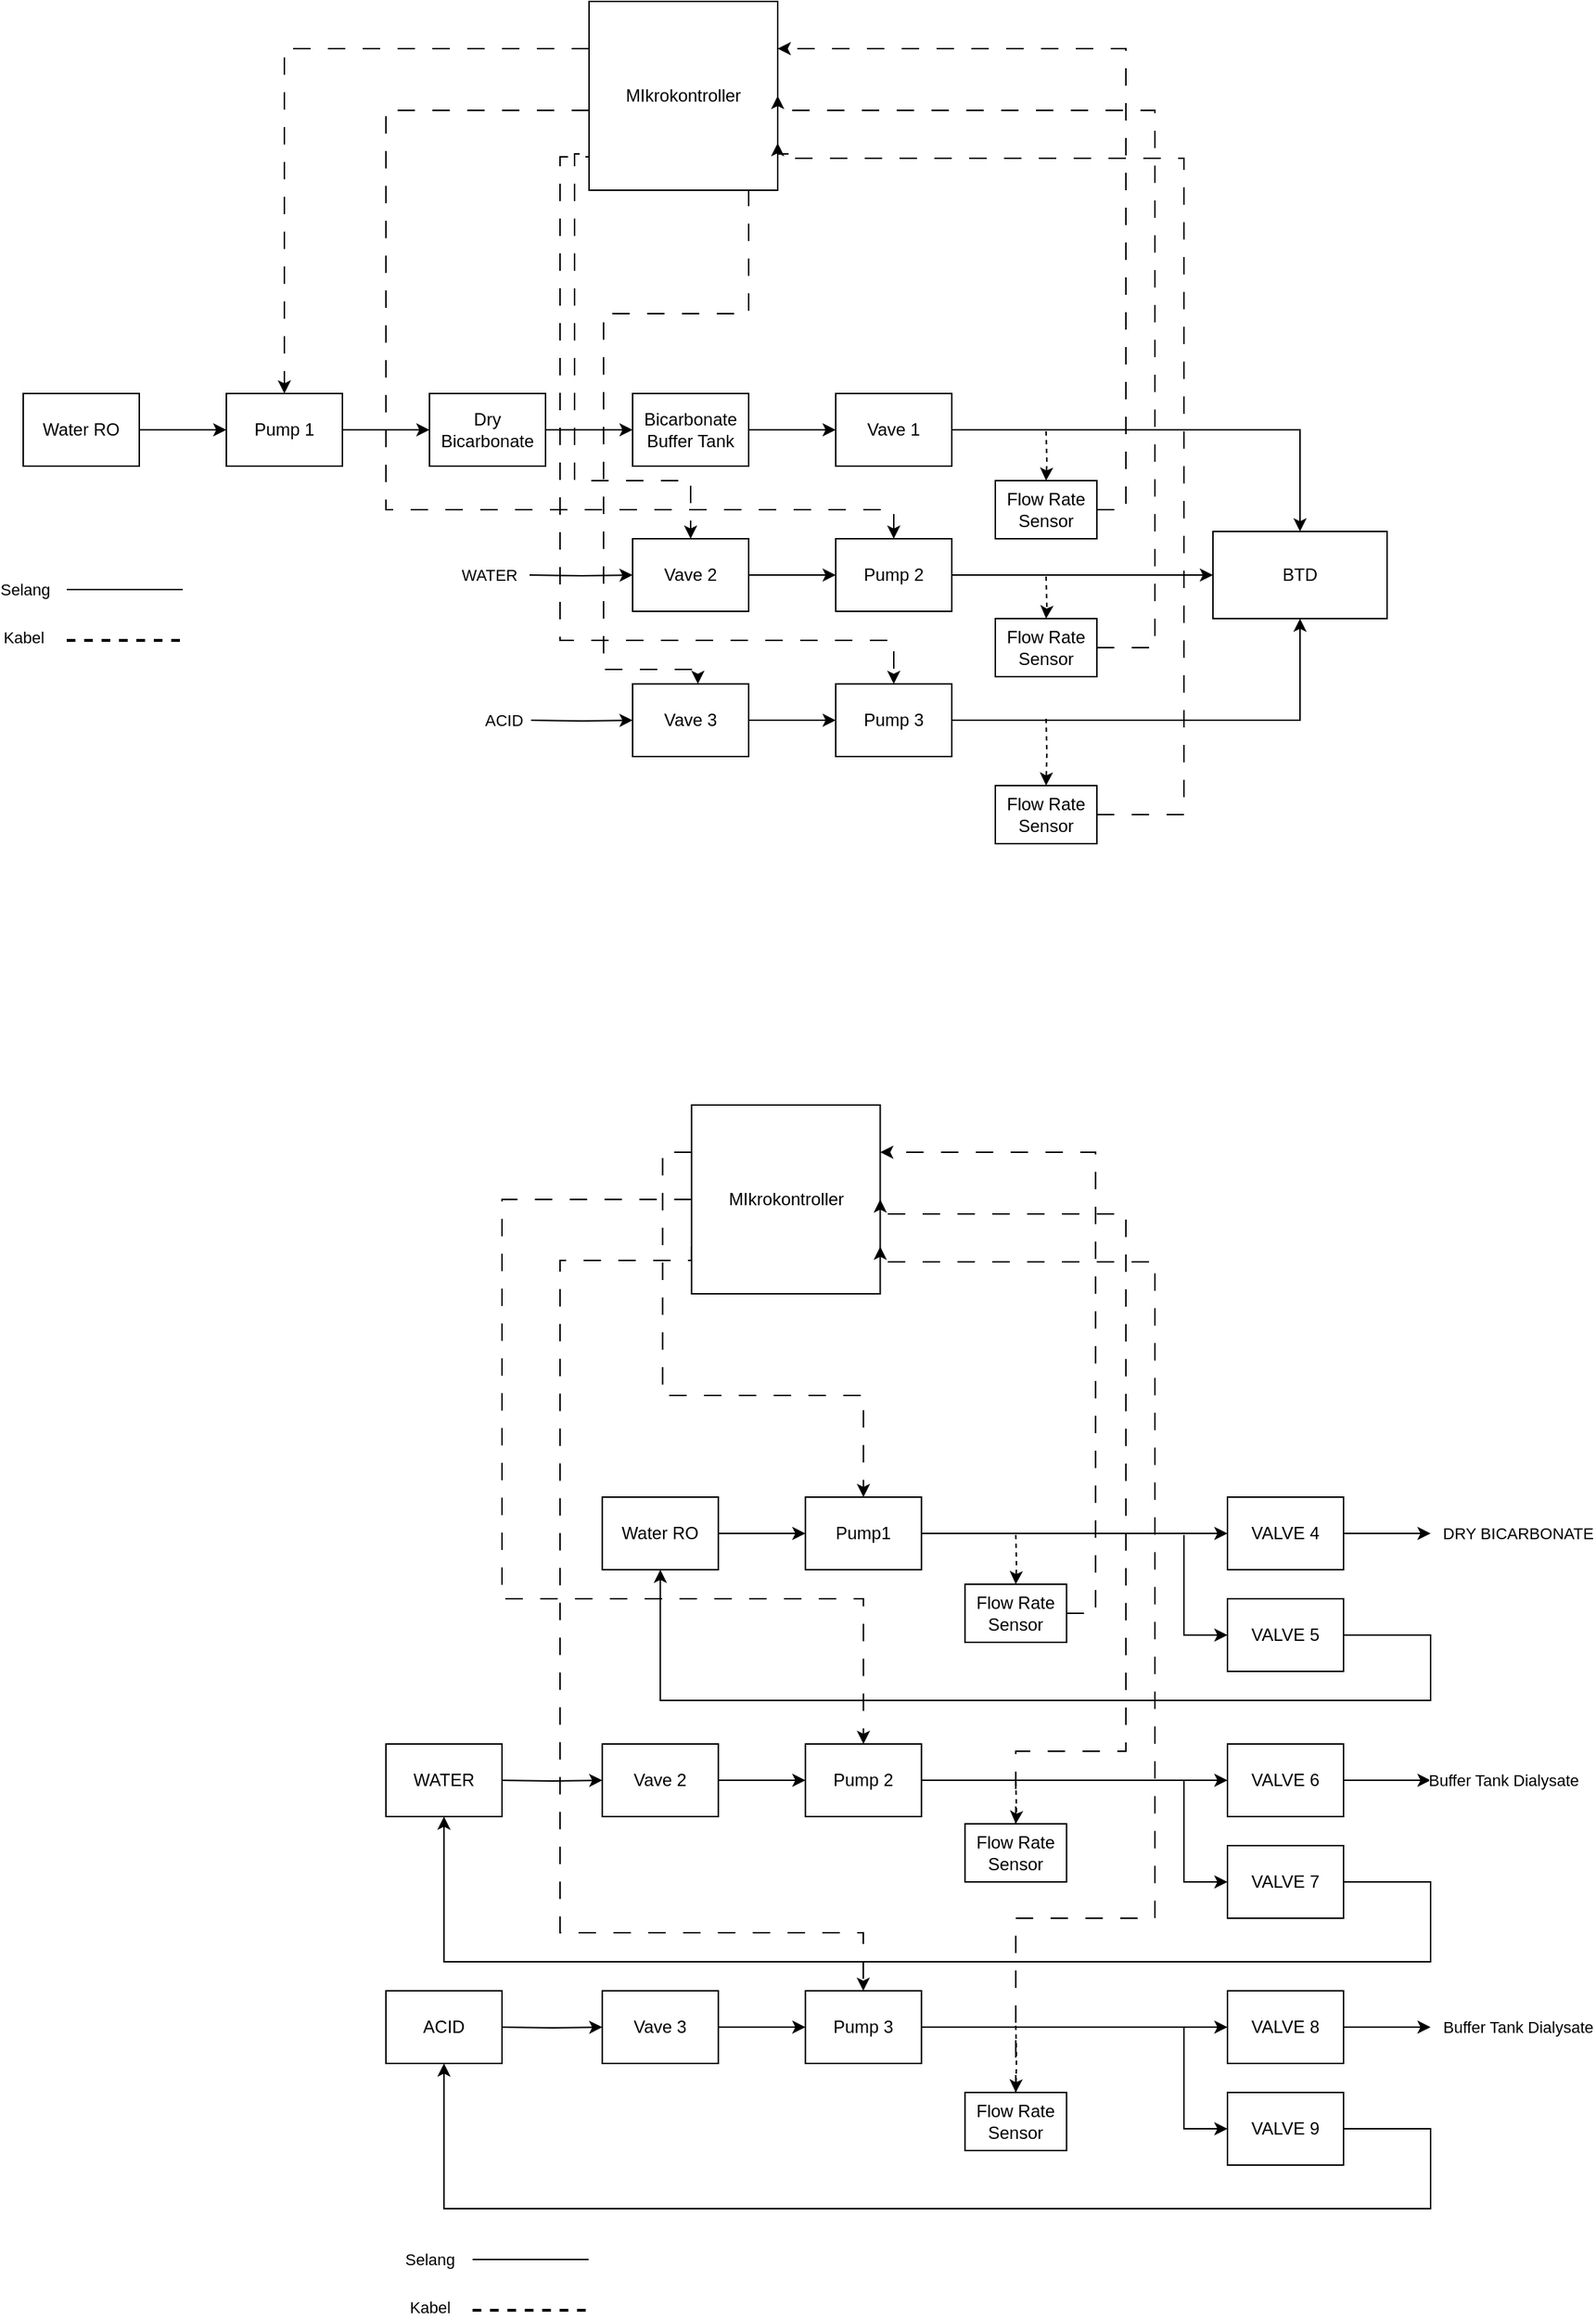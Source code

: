 <mxfile version="21.6.5" type="github">
  <diagram id="C5RBs43oDa-KdzZeNtuy" name="Page-1">
    <mxGraphModel dx="629" dy="374" grid="1" gridSize="10" guides="1" tooltips="1" connect="1" arrows="1" fold="1" page="1" pageScale="1" pageWidth="827" pageHeight="1169" math="0" shadow="0">
      <root>
        <mxCell id="WIyWlLk6GJQsqaUBKTNV-0" />
        <mxCell id="WIyWlLk6GJQsqaUBKTNV-1" parent="WIyWlLk6GJQsqaUBKTNV-0" />
        <mxCell id="-rV18isY-9AnJnj3Vz96-16" value="" style="edgeStyle=orthogonalEdgeStyle;rounded=0;orthogonalLoop=1;jettySize=auto;html=1;" edge="1" parent="WIyWlLk6GJQsqaUBKTNV-1" source="-rV18isY-9AnJnj3Vz96-0" target="-rV18isY-9AnJnj3Vz96-7">
          <mxGeometry relative="1" as="geometry" />
        </mxCell>
        <mxCell id="-rV18isY-9AnJnj3Vz96-0" value="Water RO" style="rounded=0;whiteSpace=wrap;html=1;" vertex="1" parent="WIyWlLk6GJQsqaUBKTNV-1">
          <mxGeometry x="40" y="450" width="80" height="50" as="geometry" />
        </mxCell>
        <mxCell id="-rV18isY-9AnJnj3Vz96-19" value="" style="edgeStyle=orthogonalEdgeStyle;rounded=0;orthogonalLoop=1;jettySize=auto;html=1;" edge="1" parent="WIyWlLk6GJQsqaUBKTNV-1" source="-rV18isY-9AnJnj3Vz96-5" target="-rV18isY-9AnJnj3Vz96-9">
          <mxGeometry relative="1" as="geometry" />
        </mxCell>
        <mxCell id="-rV18isY-9AnJnj3Vz96-5" value="Bicarbonate Buffer Tank" style="rounded=0;whiteSpace=wrap;html=1;" vertex="1" parent="WIyWlLk6GJQsqaUBKTNV-1">
          <mxGeometry x="460" y="450" width="80" height="50" as="geometry" />
        </mxCell>
        <mxCell id="-rV18isY-9AnJnj3Vz96-17" value="" style="edgeStyle=orthogonalEdgeStyle;rounded=0;orthogonalLoop=1;jettySize=auto;html=1;" edge="1" parent="WIyWlLk6GJQsqaUBKTNV-1" source="-rV18isY-9AnJnj3Vz96-7" target="-rV18isY-9AnJnj3Vz96-8">
          <mxGeometry relative="1" as="geometry" />
        </mxCell>
        <mxCell id="-rV18isY-9AnJnj3Vz96-7" value="Pump 1" style="rounded=0;whiteSpace=wrap;html=1;" vertex="1" parent="WIyWlLk6GJQsqaUBKTNV-1">
          <mxGeometry x="180" y="450" width="80" height="50" as="geometry" />
        </mxCell>
        <mxCell id="-rV18isY-9AnJnj3Vz96-18" value="" style="edgeStyle=orthogonalEdgeStyle;rounded=0;orthogonalLoop=1;jettySize=auto;html=1;" edge="1" parent="WIyWlLk6GJQsqaUBKTNV-1" source="-rV18isY-9AnJnj3Vz96-8" target="-rV18isY-9AnJnj3Vz96-5">
          <mxGeometry relative="1" as="geometry" />
        </mxCell>
        <mxCell id="-rV18isY-9AnJnj3Vz96-8" value="Dry Bicarbonate" style="rounded=0;whiteSpace=wrap;html=1;" vertex="1" parent="WIyWlLk6GJQsqaUBKTNV-1">
          <mxGeometry x="320" y="450" width="80" height="50" as="geometry" />
        </mxCell>
        <mxCell id="-rV18isY-9AnJnj3Vz96-23" style="edgeStyle=orthogonalEdgeStyle;rounded=0;orthogonalLoop=1;jettySize=auto;html=1;entryX=0.5;entryY=0;entryDx=0;entryDy=0;" edge="1" parent="WIyWlLk6GJQsqaUBKTNV-1" source="-rV18isY-9AnJnj3Vz96-9" target="-rV18isY-9AnJnj3Vz96-22">
          <mxGeometry relative="1" as="geometry" />
        </mxCell>
        <mxCell id="-rV18isY-9AnJnj3Vz96-9" value="Vave 1" style="rounded=0;whiteSpace=wrap;html=1;" vertex="1" parent="WIyWlLk6GJQsqaUBKTNV-1">
          <mxGeometry x="600" y="450" width="80" height="50" as="geometry" />
        </mxCell>
        <mxCell id="-rV18isY-9AnJnj3Vz96-20" value="" style="edgeStyle=orthogonalEdgeStyle;rounded=0;orthogonalLoop=1;jettySize=auto;html=1;" edge="1" parent="WIyWlLk6GJQsqaUBKTNV-1" source="-rV18isY-9AnJnj3Vz96-10" target="-rV18isY-9AnJnj3Vz96-11">
          <mxGeometry relative="1" as="geometry" />
        </mxCell>
        <mxCell id="-rV18isY-9AnJnj3Vz96-51" style="edgeStyle=orthogonalEdgeStyle;rounded=0;orthogonalLoop=1;jettySize=auto;html=1;" edge="1" parent="WIyWlLk6GJQsqaUBKTNV-1" target="-rV18isY-9AnJnj3Vz96-10">
          <mxGeometry relative="1" as="geometry">
            <mxPoint x="389" y="575" as="sourcePoint" />
          </mxGeometry>
        </mxCell>
        <mxCell id="-rV18isY-9AnJnj3Vz96-54" value="WATER" style="edgeLabel;html=1;align=center;verticalAlign=middle;resizable=0;points=[];" vertex="1" connectable="0" parent="-rV18isY-9AnJnj3Vz96-51">
          <mxGeometry x="0.189" y="-4" relative="1" as="geometry">
            <mxPoint x="-70" y="-4" as="offset" />
          </mxGeometry>
        </mxCell>
        <mxCell id="-rV18isY-9AnJnj3Vz96-10" value="Vave 2" style="rounded=0;whiteSpace=wrap;html=1;" vertex="1" parent="WIyWlLk6GJQsqaUBKTNV-1">
          <mxGeometry x="460" y="550" width="80" height="50" as="geometry" />
        </mxCell>
        <mxCell id="-rV18isY-9AnJnj3Vz96-25" value="" style="edgeStyle=orthogonalEdgeStyle;rounded=0;orthogonalLoop=1;jettySize=auto;html=1;" edge="1" parent="WIyWlLk6GJQsqaUBKTNV-1" source="-rV18isY-9AnJnj3Vz96-11" target="-rV18isY-9AnJnj3Vz96-22">
          <mxGeometry relative="1" as="geometry" />
        </mxCell>
        <mxCell id="-rV18isY-9AnJnj3Vz96-11" value="Pump 2" style="rounded=0;whiteSpace=wrap;html=1;" vertex="1" parent="WIyWlLk6GJQsqaUBKTNV-1">
          <mxGeometry x="600" y="550" width="80" height="50" as="geometry" />
        </mxCell>
        <mxCell id="-rV18isY-9AnJnj3Vz96-21" value="" style="edgeStyle=orthogonalEdgeStyle;rounded=0;orthogonalLoop=1;jettySize=auto;html=1;" edge="1" parent="WIyWlLk6GJQsqaUBKTNV-1" source="-rV18isY-9AnJnj3Vz96-12" target="-rV18isY-9AnJnj3Vz96-13">
          <mxGeometry relative="1" as="geometry" />
        </mxCell>
        <mxCell id="-rV18isY-9AnJnj3Vz96-52" style="edgeStyle=orthogonalEdgeStyle;rounded=0;orthogonalLoop=1;jettySize=auto;html=1;" edge="1" parent="WIyWlLk6GJQsqaUBKTNV-1" target="-rV18isY-9AnJnj3Vz96-12">
          <mxGeometry relative="1" as="geometry">
            <mxPoint x="390" y="675" as="sourcePoint" />
          </mxGeometry>
        </mxCell>
        <mxCell id="-rV18isY-9AnJnj3Vz96-53" value="ACID" style="edgeLabel;html=1;align=center;verticalAlign=middle;resizable=0;points=[];" vertex="1" connectable="0" parent="-rV18isY-9AnJnj3Vz96-52">
          <mxGeometry x="0.101" y="-3" relative="1" as="geometry">
            <mxPoint x="-58" y="-3" as="offset" />
          </mxGeometry>
        </mxCell>
        <mxCell id="-rV18isY-9AnJnj3Vz96-12" value="Vave 3" style="rounded=0;whiteSpace=wrap;html=1;" vertex="1" parent="WIyWlLk6GJQsqaUBKTNV-1">
          <mxGeometry x="460" y="650" width="80" height="50" as="geometry" />
        </mxCell>
        <mxCell id="-rV18isY-9AnJnj3Vz96-24" style="edgeStyle=orthogonalEdgeStyle;rounded=0;orthogonalLoop=1;jettySize=auto;html=1;entryX=0.5;entryY=1;entryDx=0;entryDy=0;" edge="1" parent="WIyWlLk6GJQsqaUBKTNV-1" source="-rV18isY-9AnJnj3Vz96-13" target="-rV18isY-9AnJnj3Vz96-22">
          <mxGeometry relative="1" as="geometry" />
        </mxCell>
        <mxCell id="-rV18isY-9AnJnj3Vz96-13" value="Pump 3" style="rounded=0;whiteSpace=wrap;html=1;" vertex="1" parent="WIyWlLk6GJQsqaUBKTNV-1">
          <mxGeometry x="600" y="650" width="80" height="50" as="geometry" />
        </mxCell>
        <mxCell id="-rV18isY-9AnJnj3Vz96-22" value="BTD" style="rounded=0;whiteSpace=wrap;html=1;" vertex="1" parent="WIyWlLk6GJQsqaUBKTNV-1">
          <mxGeometry x="860" y="545" width="120" height="60" as="geometry" />
        </mxCell>
        <mxCell id="-rV18isY-9AnJnj3Vz96-46" style="edgeStyle=orthogonalEdgeStyle;rounded=0;orthogonalLoop=1;jettySize=auto;html=1;entryX=0.5;entryY=0;entryDx=0;entryDy=0;dashed=1;dashPattern=12 12;" edge="1" parent="WIyWlLk6GJQsqaUBKTNV-1" source="-rV18isY-9AnJnj3Vz96-27" target="-rV18isY-9AnJnj3Vz96-11">
          <mxGeometry relative="1" as="geometry">
            <Array as="points">
              <mxPoint x="290" y="255" />
              <mxPoint x="290" y="530" />
              <mxPoint x="640" y="530" />
            </Array>
          </mxGeometry>
        </mxCell>
        <mxCell id="-rV18isY-9AnJnj3Vz96-45" style="edgeStyle=orthogonalEdgeStyle;rounded=0;orthogonalLoop=1;jettySize=auto;html=1;exitX=0;exitY=0.25;exitDx=0;exitDy=0;entryX=0.5;entryY=0;entryDx=0;entryDy=0;dashed=1;dashPattern=12 12;" edge="1" parent="WIyWlLk6GJQsqaUBKTNV-1" source="-rV18isY-9AnJnj3Vz96-27" target="-rV18isY-9AnJnj3Vz96-7">
          <mxGeometry relative="1" as="geometry" />
        </mxCell>
        <mxCell id="-rV18isY-9AnJnj3Vz96-47" style="edgeStyle=orthogonalEdgeStyle;rounded=0;orthogonalLoop=1;jettySize=auto;html=1;exitX=0;exitY=0.75;exitDx=0;exitDy=0;dashed=1;dashPattern=12 12;" edge="1" parent="WIyWlLk6GJQsqaUBKTNV-1" source="-rV18isY-9AnJnj3Vz96-27" target="-rV18isY-9AnJnj3Vz96-13">
          <mxGeometry relative="1" as="geometry">
            <Array as="points">
              <mxPoint x="410" y="287" />
              <mxPoint x="410" y="620" />
              <mxPoint x="640" y="620" />
            </Array>
          </mxGeometry>
        </mxCell>
        <mxCell id="-rV18isY-9AnJnj3Vz96-49" style="edgeStyle=orthogonalEdgeStyle;rounded=0;orthogonalLoop=1;jettySize=auto;html=1;exitX=0.75;exitY=1;exitDx=0;exitDy=0;entryX=0;entryY=0.5;entryDx=0;entryDy=0;dashed=1;dashPattern=12 12;" edge="1" parent="WIyWlLk6GJQsqaUBKTNV-1">
          <mxGeometry relative="1" as="geometry">
            <mxPoint x="567.5" y="285" as="sourcePoint" />
            <mxPoint x="500" y="550" as="targetPoint" />
            <Array as="points">
              <mxPoint x="420" y="285" />
              <mxPoint x="420" y="510" />
              <mxPoint x="500" y="510" />
            </Array>
          </mxGeometry>
        </mxCell>
        <mxCell id="-rV18isY-9AnJnj3Vz96-50" style="edgeStyle=orthogonalEdgeStyle;rounded=0;orthogonalLoop=1;jettySize=auto;html=1;entryX=0;entryY=0.5;entryDx=0;entryDy=0;dashed=1;dashPattern=12 12;" edge="1" parent="WIyWlLk6GJQsqaUBKTNV-1">
          <mxGeometry relative="1" as="geometry">
            <mxPoint x="540" y="285" as="sourcePoint" />
            <mxPoint x="505" y="650" as="targetPoint" />
            <Array as="points">
              <mxPoint x="540" y="395" />
              <mxPoint x="440" y="395" />
              <mxPoint x="440" y="640" />
              <mxPoint x="505" y="640" />
            </Array>
          </mxGeometry>
        </mxCell>
        <mxCell id="-rV18isY-9AnJnj3Vz96-27" value="MIkrokontroller" style="whiteSpace=wrap;html=1;aspect=fixed;" vertex="1" parent="WIyWlLk6GJQsqaUBKTNV-1">
          <mxGeometry x="430" y="180" width="130" height="130" as="geometry" />
        </mxCell>
        <mxCell id="-rV18isY-9AnJnj3Vz96-38" style="edgeStyle=orthogonalEdgeStyle;rounded=0;orthogonalLoop=1;jettySize=auto;html=1;dashed=1;" edge="1" parent="WIyWlLk6GJQsqaUBKTNV-1" target="-rV18isY-9AnJnj3Vz96-28">
          <mxGeometry relative="1" as="geometry">
            <mxPoint x="745" y="674" as="sourcePoint" />
          </mxGeometry>
        </mxCell>
        <mxCell id="-rV18isY-9AnJnj3Vz96-44" style="edgeStyle=orthogonalEdgeStyle;rounded=0;orthogonalLoop=1;jettySize=auto;html=1;entryX=1;entryY=0.75;entryDx=0;entryDy=0;dashed=1;dashPattern=12 12;" edge="1" parent="WIyWlLk6GJQsqaUBKTNV-1" source="-rV18isY-9AnJnj3Vz96-28" target="-rV18isY-9AnJnj3Vz96-27">
          <mxGeometry relative="1" as="geometry">
            <Array as="points">
              <mxPoint x="840" y="740" />
              <mxPoint x="840" y="288" />
            </Array>
          </mxGeometry>
        </mxCell>
        <mxCell id="-rV18isY-9AnJnj3Vz96-28" value="Flow Rate Sensor" style="rounded=0;whiteSpace=wrap;html=1;" vertex="1" parent="WIyWlLk6GJQsqaUBKTNV-1">
          <mxGeometry x="710" y="720" width="70" height="40" as="geometry" />
        </mxCell>
        <mxCell id="-rV18isY-9AnJnj3Vz96-37" style="edgeStyle=orthogonalEdgeStyle;rounded=0;orthogonalLoop=1;jettySize=auto;html=1;dashed=1;" edge="1" parent="WIyWlLk6GJQsqaUBKTNV-1" target="-rV18isY-9AnJnj3Vz96-29">
          <mxGeometry relative="1" as="geometry">
            <mxPoint x="745" y="576" as="sourcePoint" />
          </mxGeometry>
        </mxCell>
        <mxCell id="-rV18isY-9AnJnj3Vz96-43" style="edgeStyle=orthogonalEdgeStyle;rounded=0;orthogonalLoop=1;jettySize=auto;html=1;entryX=1;entryY=0.5;entryDx=0;entryDy=0;dashed=1;dashPattern=12 12;" edge="1" parent="WIyWlLk6GJQsqaUBKTNV-1" source="-rV18isY-9AnJnj3Vz96-29" target="-rV18isY-9AnJnj3Vz96-27">
          <mxGeometry relative="1" as="geometry">
            <Array as="points">
              <mxPoint x="820" y="625" />
              <mxPoint x="820" y="255" />
            </Array>
          </mxGeometry>
        </mxCell>
        <mxCell id="-rV18isY-9AnJnj3Vz96-29" value="Flow Rate Sensor" style="rounded=0;whiteSpace=wrap;html=1;" vertex="1" parent="WIyWlLk6GJQsqaUBKTNV-1">
          <mxGeometry x="710" y="605" width="70" height="40" as="geometry" />
        </mxCell>
        <mxCell id="-rV18isY-9AnJnj3Vz96-34" style="edgeStyle=orthogonalEdgeStyle;rounded=0;orthogonalLoop=1;jettySize=auto;html=1;dashed=1;" edge="1" parent="WIyWlLk6GJQsqaUBKTNV-1" target="-rV18isY-9AnJnj3Vz96-30">
          <mxGeometry relative="1" as="geometry">
            <mxPoint x="745" y="476" as="sourcePoint" />
          </mxGeometry>
        </mxCell>
        <mxCell id="-rV18isY-9AnJnj3Vz96-42" style="edgeStyle=orthogonalEdgeStyle;rounded=0;orthogonalLoop=1;jettySize=auto;html=1;exitX=1;exitY=0.5;exitDx=0;exitDy=0;entryX=1;entryY=0.25;entryDx=0;entryDy=0;dashed=1;dashPattern=12 12;" edge="1" parent="WIyWlLk6GJQsqaUBKTNV-1" source="-rV18isY-9AnJnj3Vz96-30" target="-rV18isY-9AnJnj3Vz96-27">
          <mxGeometry relative="1" as="geometry" />
        </mxCell>
        <mxCell id="-rV18isY-9AnJnj3Vz96-30" value="Flow Rate Sensor" style="rounded=0;whiteSpace=wrap;html=1;" vertex="1" parent="WIyWlLk6GJQsqaUBKTNV-1">
          <mxGeometry x="710" y="510" width="70" height="40" as="geometry" />
        </mxCell>
        <mxCell id="-rV18isY-9AnJnj3Vz96-58" value="" style="endArrow=none;html=1;rounded=0;" edge="1" parent="WIyWlLk6GJQsqaUBKTNV-1">
          <mxGeometry width="50" height="50" relative="1" as="geometry">
            <mxPoint x="70" y="585" as="sourcePoint" />
            <mxPoint x="150" y="585" as="targetPoint" />
          </mxGeometry>
        </mxCell>
        <mxCell id="-rV18isY-9AnJnj3Vz96-59" value="Selang" style="edgeLabel;html=1;align=center;verticalAlign=middle;resizable=0;points=[];" vertex="1" connectable="0" parent="-rV18isY-9AnJnj3Vz96-58">
          <mxGeometry x="0.389" y="2" relative="1" as="geometry">
            <mxPoint x="-85" y="2" as="offset" />
          </mxGeometry>
        </mxCell>
        <mxCell id="-rV18isY-9AnJnj3Vz96-60" value="" style="endArrow=none;dashed=1;html=1;strokeWidth=2;rounded=0;" edge="1" parent="WIyWlLk6GJQsqaUBKTNV-1">
          <mxGeometry width="50" height="50" relative="1" as="geometry">
            <mxPoint x="70" y="620" as="sourcePoint" />
            <mxPoint x="150" y="620" as="targetPoint" />
          </mxGeometry>
        </mxCell>
        <mxCell id="-rV18isY-9AnJnj3Vz96-61" value="Kabel" style="edgeLabel;html=1;align=center;verticalAlign=middle;resizable=0;points=[];" vertex="1" connectable="0" parent="-rV18isY-9AnJnj3Vz96-60">
          <mxGeometry x="-0.649" y="2" relative="1" as="geometry">
            <mxPoint x="-44" as="offset" />
          </mxGeometry>
        </mxCell>
        <mxCell id="-rV18isY-9AnJnj3Vz96-64" value="" style="edgeStyle=orthogonalEdgeStyle;rounded=0;orthogonalLoop=1;jettySize=auto;html=1;" edge="1" source="-rV18isY-9AnJnj3Vz96-65" target="-rV18isY-9AnJnj3Vz96-71" parent="WIyWlLk6GJQsqaUBKTNV-1">
          <mxGeometry relative="1" as="geometry" />
        </mxCell>
        <mxCell id="-rV18isY-9AnJnj3Vz96-65" value="Water RO" style="rounded=0;whiteSpace=wrap;html=1;" vertex="1" parent="WIyWlLk6GJQsqaUBKTNV-1">
          <mxGeometry x="439.12" y="1210" width="80" height="50" as="geometry" />
        </mxCell>
        <mxCell id="-rV18isY-9AnJnj3Vz96-70" style="edgeStyle=orthogonalEdgeStyle;rounded=0;orthogonalLoop=1;jettySize=auto;html=1;entryX=0;entryY=0.5;entryDx=0;entryDy=0;" edge="1" source="-rV18isY-9AnJnj3Vz96-71" target="-rV18isY-9AnJnj3Vz96-106" parent="WIyWlLk6GJQsqaUBKTNV-1">
          <mxGeometry relative="1" as="geometry">
            <mxPoint x="838.45" y="1235" as="targetPoint" />
          </mxGeometry>
        </mxCell>
        <mxCell id="-rV18isY-9AnJnj3Vz96-71" value="Pump1" style="rounded=0;whiteSpace=wrap;html=1;" vertex="1" parent="WIyWlLk6GJQsqaUBKTNV-1">
          <mxGeometry x="579.12" y="1210" width="80" height="50" as="geometry" />
        </mxCell>
        <mxCell id="-rV18isY-9AnJnj3Vz96-72" value="" style="edgeStyle=orthogonalEdgeStyle;rounded=0;orthogonalLoop=1;jettySize=auto;html=1;" edge="1" source="-rV18isY-9AnJnj3Vz96-75" target="-rV18isY-9AnJnj3Vz96-77" parent="WIyWlLk6GJQsqaUBKTNV-1">
          <mxGeometry relative="1" as="geometry" />
        </mxCell>
        <mxCell id="-rV18isY-9AnJnj3Vz96-73" style="edgeStyle=orthogonalEdgeStyle;rounded=0;orthogonalLoop=1;jettySize=auto;html=1;" edge="1" target="-rV18isY-9AnJnj3Vz96-75" parent="WIyWlLk6GJQsqaUBKTNV-1">
          <mxGeometry relative="1" as="geometry">
            <mxPoint x="368.12" y="1405" as="sourcePoint" />
          </mxGeometry>
        </mxCell>
        <mxCell id="-rV18isY-9AnJnj3Vz96-75" value="Vave 2" style="rounded=0;whiteSpace=wrap;html=1;" vertex="1" parent="WIyWlLk6GJQsqaUBKTNV-1">
          <mxGeometry x="439.12" y="1380" width="80" height="50" as="geometry" />
        </mxCell>
        <mxCell id="-rV18isY-9AnJnj3Vz96-76" value="" style="edgeStyle=orthogonalEdgeStyle;rounded=0;orthogonalLoop=1;jettySize=auto;html=1;entryX=0;entryY=0.5;entryDx=0;entryDy=0;" edge="1" source="-rV18isY-9AnJnj3Vz96-77" target="-rV18isY-9AnJnj3Vz96-110" parent="WIyWlLk6GJQsqaUBKTNV-1">
          <mxGeometry relative="1" as="geometry">
            <mxPoint x="839.12" y="1405" as="targetPoint" />
          </mxGeometry>
        </mxCell>
        <mxCell id="-rV18isY-9AnJnj3Vz96-77" value="Pump 2" style="rounded=0;whiteSpace=wrap;html=1;" vertex="1" parent="WIyWlLk6GJQsqaUBKTNV-1">
          <mxGeometry x="579.12" y="1380" width="80" height="50" as="geometry" />
        </mxCell>
        <mxCell id="-rV18isY-9AnJnj3Vz96-78" value="" style="edgeStyle=orthogonalEdgeStyle;rounded=0;orthogonalLoop=1;jettySize=auto;html=1;" edge="1" source="-rV18isY-9AnJnj3Vz96-81" target="-rV18isY-9AnJnj3Vz96-83" parent="WIyWlLk6GJQsqaUBKTNV-1">
          <mxGeometry relative="1" as="geometry" />
        </mxCell>
        <mxCell id="-rV18isY-9AnJnj3Vz96-79" style="edgeStyle=orthogonalEdgeStyle;rounded=0;orthogonalLoop=1;jettySize=auto;html=1;" edge="1" target="-rV18isY-9AnJnj3Vz96-81" parent="WIyWlLk6GJQsqaUBKTNV-1">
          <mxGeometry relative="1" as="geometry">
            <mxPoint x="369.12" y="1575" as="sourcePoint" />
          </mxGeometry>
        </mxCell>
        <mxCell id="-rV18isY-9AnJnj3Vz96-81" value="Vave 3" style="rounded=0;whiteSpace=wrap;html=1;" vertex="1" parent="WIyWlLk6GJQsqaUBKTNV-1">
          <mxGeometry x="439.12" y="1550" width="80" height="50" as="geometry" />
        </mxCell>
        <mxCell id="-rV18isY-9AnJnj3Vz96-82" style="edgeStyle=orthogonalEdgeStyle;rounded=0;orthogonalLoop=1;jettySize=auto;html=1;entryX=0;entryY=0.5;entryDx=0;entryDy=0;" edge="1" source="-rV18isY-9AnJnj3Vz96-83" target="-rV18isY-9AnJnj3Vz96-112" parent="WIyWlLk6GJQsqaUBKTNV-1">
          <mxGeometry relative="1" as="geometry">
            <mxPoint x="838.45" y="1575" as="targetPoint" />
          </mxGeometry>
        </mxCell>
        <mxCell id="-rV18isY-9AnJnj3Vz96-83" value="Pump 3" style="rounded=0;whiteSpace=wrap;html=1;" vertex="1" parent="WIyWlLk6GJQsqaUBKTNV-1">
          <mxGeometry x="579.12" y="1550" width="80" height="50" as="geometry" />
        </mxCell>
        <mxCell id="-rV18isY-9AnJnj3Vz96-87" style="edgeStyle=orthogonalEdgeStyle;rounded=0;orthogonalLoop=1;jettySize=auto;html=1;exitX=0;exitY=0.75;exitDx=0;exitDy=0;dashed=1;dashPattern=12 12;" edge="1" source="-rV18isY-9AnJnj3Vz96-90" target="-rV18isY-9AnJnj3Vz96-83" parent="WIyWlLk6GJQsqaUBKTNV-1">
          <mxGeometry relative="1" as="geometry">
            <Array as="points">
              <mxPoint x="501" y="1047" />
              <mxPoint x="410" y="1047" />
              <mxPoint x="410" y="1510" />
              <mxPoint x="619" y="1510" />
            </Array>
          </mxGeometry>
        </mxCell>
        <mxCell id="-rV18isY-9AnJnj3Vz96-104" style="edgeStyle=orthogonalEdgeStyle;rounded=0;orthogonalLoop=1;jettySize=auto;html=1;exitX=0;exitY=0.25;exitDx=0;exitDy=0;entryX=0.5;entryY=0;entryDx=0;entryDy=0;dashed=1;dashPattern=12 12;" edge="1" parent="WIyWlLk6GJQsqaUBKTNV-1" source="-rV18isY-9AnJnj3Vz96-90" target="-rV18isY-9AnJnj3Vz96-71">
          <mxGeometry relative="1" as="geometry" />
        </mxCell>
        <mxCell id="-rV18isY-9AnJnj3Vz96-105" style="edgeStyle=orthogonalEdgeStyle;rounded=0;orthogonalLoop=1;jettySize=auto;html=1;entryX=0.5;entryY=0;entryDx=0;entryDy=0;dashed=1;dashPattern=12 12;" edge="1" parent="WIyWlLk6GJQsqaUBKTNV-1" source="-rV18isY-9AnJnj3Vz96-90" target="-rV18isY-9AnJnj3Vz96-77">
          <mxGeometry relative="1" as="geometry">
            <Array as="points">
              <mxPoint x="370" y="1005" />
              <mxPoint x="370" y="1280" />
              <mxPoint x="619" y="1280" />
            </Array>
          </mxGeometry>
        </mxCell>
        <mxCell id="-rV18isY-9AnJnj3Vz96-90" value="MIkrokontroller" style="whiteSpace=wrap;html=1;aspect=fixed;" vertex="1" parent="WIyWlLk6GJQsqaUBKTNV-1">
          <mxGeometry x="500.67" y="940" width="130" height="130" as="geometry" />
        </mxCell>
        <mxCell id="-rV18isY-9AnJnj3Vz96-91" style="edgeStyle=orthogonalEdgeStyle;rounded=0;orthogonalLoop=1;jettySize=auto;html=1;dashed=1;" edge="1" target="-rV18isY-9AnJnj3Vz96-93" parent="WIyWlLk6GJQsqaUBKTNV-1">
          <mxGeometry relative="1" as="geometry">
            <mxPoint x="724.12" y="1574" as="sourcePoint" />
          </mxGeometry>
        </mxCell>
        <mxCell id="-rV18isY-9AnJnj3Vz96-92" style="edgeStyle=orthogonalEdgeStyle;rounded=0;orthogonalLoop=1;jettySize=auto;html=1;entryX=1;entryY=0.75;entryDx=0;entryDy=0;dashed=1;dashPattern=12 12;" edge="1" source="-rV18isY-9AnJnj3Vz96-93" target="-rV18isY-9AnJnj3Vz96-90" parent="WIyWlLk6GJQsqaUBKTNV-1">
          <mxGeometry relative="1" as="geometry">
            <Array as="points">
              <mxPoint x="820" y="1500" />
              <mxPoint x="820" y="1048" />
              <mxPoint x="631" y="1048" />
            </Array>
          </mxGeometry>
        </mxCell>
        <mxCell id="-rV18isY-9AnJnj3Vz96-93" value="Flow Rate Sensor" style="rounded=0;whiteSpace=wrap;html=1;" vertex="1" parent="WIyWlLk6GJQsqaUBKTNV-1">
          <mxGeometry x="689.12" y="1620" width="70" height="40" as="geometry" />
        </mxCell>
        <mxCell id="-rV18isY-9AnJnj3Vz96-94" style="edgeStyle=orthogonalEdgeStyle;rounded=0;orthogonalLoop=1;jettySize=auto;html=1;dashed=1;" edge="1" target="-rV18isY-9AnJnj3Vz96-96" parent="WIyWlLk6GJQsqaUBKTNV-1">
          <mxGeometry relative="1" as="geometry">
            <mxPoint x="724.12" y="1406" as="sourcePoint" />
          </mxGeometry>
        </mxCell>
        <mxCell id="-rV18isY-9AnJnj3Vz96-95" style="edgeStyle=orthogonalEdgeStyle;rounded=0;orthogonalLoop=1;jettySize=auto;html=1;entryX=1;entryY=0.5;entryDx=0;entryDy=0;dashed=1;dashPattern=12 12;" edge="1" source="-rV18isY-9AnJnj3Vz96-96" target="-rV18isY-9AnJnj3Vz96-90" parent="WIyWlLk6GJQsqaUBKTNV-1">
          <mxGeometry relative="1" as="geometry">
            <Array as="points">
              <mxPoint x="800" y="1385" />
              <mxPoint x="800" y="1015" />
              <mxPoint x="631" y="1015" />
            </Array>
          </mxGeometry>
        </mxCell>
        <mxCell id="-rV18isY-9AnJnj3Vz96-96" value="Flow Rate Sensor" style="rounded=0;whiteSpace=wrap;html=1;" vertex="1" parent="WIyWlLk6GJQsqaUBKTNV-1">
          <mxGeometry x="689.12" y="1435" width="70" height="40" as="geometry" />
        </mxCell>
        <mxCell id="-rV18isY-9AnJnj3Vz96-97" style="edgeStyle=orthogonalEdgeStyle;rounded=0;orthogonalLoop=1;jettySize=auto;html=1;dashed=1;" edge="1" target="-rV18isY-9AnJnj3Vz96-99" parent="WIyWlLk6GJQsqaUBKTNV-1">
          <mxGeometry relative="1" as="geometry">
            <mxPoint x="724.12" y="1236" as="sourcePoint" />
          </mxGeometry>
        </mxCell>
        <mxCell id="-rV18isY-9AnJnj3Vz96-98" style="edgeStyle=orthogonalEdgeStyle;rounded=0;orthogonalLoop=1;jettySize=auto;html=1;exitX=1;exitY=0.5;exitDx=0;exitDy=0;entryX=1;entryY=0.25;entryDx=0;entryDy=0;dashed=1;dashPattern=12 12;" edge="1" source="-rV18isY-9AnJnj3Vz96-99" target="-rV18isY-9AnJnj3Vz96-90" parent="WIyWlLk6GJQsqaUBKTNV-1">
          <mxGeometry relative="1" as="geometry" />
        </mxCell>
        <mxCell id="-rV18isY-9AnJnj3Vz96-99" value="Flow Rate Sensor" style="rounded=0;whiteSpace=wrap;html=1;" vertex="1" parent="WIyWlLk6GJQsqaUBKTNV-1">
          <mxGeometry x="689.12" y="1270" width="70" height="40" as="geometry" />
        </mxCell>
        <mxCell id="-rV18isY-9AnJnj3Vz96-100" value="" style="endArrow=none;html=1;rounded=0;" edge="1" parent="WIyWlLk6GJQsqaUBKTNV-1">
          <mxGeometry width="50" height="50" relative="1" as="geometry">
            <mxPoint x="349.71" y="1735" as="sourcePoint" />
            <mxPoint x="429.71" y="1735" as="targetPoint" />
          </mxGeometry>
        </mxCell>
        <mxCell id="-rV18isY-9AnJnj3Vz96-101" value="Selang" style="edgeLabel;html=1;align=center;verticalAlign=middle;resizable=0;points=[];" vertex="1" connectable="0" parent="-rV18isY-9AnJnj3Vz96-100">
          <mxGeometry x="0.389" y="2" relative="1" as="geometry">
            <mxPoint x="-85" y="2" as="offset" />
          </mxGeometry>
        </mxCell>
        <mxCell id="-rV18isY-9AnJnj3Vz96-102" value="" style="endArrow=none;dashed=1;html=1;strokeWidth=2;rounded=0;" edge="1" parent="WIyWlLk6GJQsqaUBKTNV-1">
          <mxGeometry width="50" height="50" relative="1" as="geometry">
            <mxPoint x="349.71" y="1770" as="sourcePoint" />
            <mxPoint x="429.71" y="1770" as="targetPoint" />
          </mxGeometry>
        </mxCell>
        <mxCell id="-rV18isY-9AnJnj3Vz96-103" value="Kabel" style="edgeLabel;html=1;align=center;verticalAlign=middle;resizable=0;points=[];" vertex="1" connectable="0" parent="-rV18isY-9AnJnj3Vz96-102">
          <mxGeometry x="-0.649" y="2" relative="1" as="geometry">
            <mxPoint x="-44" as="offset" />
          </mxGeometry>
        </mxCell>
        <mxCell id="-rV18isY-9AnJnj3Vz96-116" style="edgeStyle=orthogonalEdgeStyle;rounded=0;orthogonalLoop=1;jettySize=auto;html=1;" edge="1" parent="WIyWlLk6GJQsqaUBKTNV-1" source="-rV18isY-9AnJnj3Vz96-106">
          <mxGeometry relative="1" as="geometry">
            <mxPoint x="1010" y="1235" as="targetPoint" />
          </mxGeometry>
        </mxCell>
        <mxCell id="-rV18isY-9AnJnj3Vz96-126" value="DRY BICARBONATE" style="edgeLabel;html=1;align=center;verticalAlign=middle;resizable=0;points=[];" vertex="1" connectable="0" parent="-rV18isY-9AnJnj3Vz96-116">
          <mxGeometry x="0.637" y="-3" relative="1" as="geometry">
            <mxPoint x="71" y="-3" as="offset" />
          </mxGeometry>
        </mxCell>
        <mxCell id="-rV18isY-9AnJnj3Vz96-106" value="VALVE 4" style="rounded=0;whiteSpace=wrap;html=1;" vertex="1" parent="WIyWlLk6GJQsqaUBKTNV-1">
          <mxGeometry x="870" y="1210" width="80" height="50" as="geometry" />
        </mxCell>
        <mxCell id="-rV18isY-9AnJnj3Vz96-113" style="edgeStyle=orthogonalEdgeStyle;rounded=0;orthogonalLoop=1;jettySize=auto;html=1;" edge="1" parent="WIyWlLk6GJQsqaUBKTNV-1" target="-rV18isY-9AnJnj3Vz96-107">
          <mxGeometry relative="1" as="geometry">
            <mxPoint x="840" y="1236" as="sourcePoint" />
            <Array as="points">
              <mxPoint x="840" y="1305" />
            </Array>
          </mxGeometry>
        </mxCell>
        <mxCell id="-rV18isY-9AnJnj3Vz96-119" style="edgeStyle=orthogonalEdgeStyle;rounded=0;orthogonalLoop=1;jettySize=auto;html=1;entryX=0.5;entryY=1;entryDx=0;entryDy=0;" edge="1" parent="WIyWlLk6GJQsqaUBKTNV-1" source="-rV18isY-9AnJnj3Vz96-107" target="-rV18isY-9AnJnj3Vz96-65">
          <mxGeometry relative="1" as="geometry">
            <Array as="points">
              <mxPoint x="1010" y="1305" />
              <mxPoint x="1010" y="1350" />
              <mxPoint x="479" y="1350" />
            </Array>
          </mxGeometry>
        </mxCell>
        <mxCell id="-rV18isY-9AnJnj3Vz96-107" value="VALVE 5" style="rounded=0;whiteSpace=wrap;html=1;" vertex="1" parent="WIyWlLk6GJQsqaUBKTNV-1">
          <mxGeometry x="870" y="1280" width="80" height="50" as="geometry" />
        </mxCell>
        <mxCell id="-rV18isY-9AnJnj3Vz96-114" style="edgeStyle=orthogonalEdgeStyle;rounded=0;orthogonalLoop=1;jettySize=auto;html=1;" edge="1" parent="WIyWlLk6GJQsqaUBKTNV-1" target="-rV18isY-9AnJnj3Vz96-109">
          <mxGeometry relative="1" as="geometry">
            <mxPoint x="840" y="1405" as="sourcePoint" />
            <Array as="points">
              <mxPoint x="840" y="1475" />
            </Array>
          </mxGeometry>
        </mxCell>
        <mxCell id="-rV18isY-9AnJnj3Vz96-124" style="edgeStyle=orthogonalEdgeStyle;rounded=0;orthogonalLoop=1;jettySize=auto;html=1;entryX=0.5;entryY=1;entryDx=0;entryDy=0;" edge="1" parent="WIyWlLk6GJQsqaUBKTNV-1" source="-rV18isY-9AnJnj3Vz96-109" target="-rV18isY-9AnJnj3Vz96-121">
          <mxGeometry relative="1" as="geometry">
            <Array as="points">
              <mxPoint x="1010" y="1475" />
              <mxPoint x="1010" y="1530" />
              <mxPoint x="330" y="1530" />
            </Array>
          </mxGeometry>
        </mxCell>
        <mxCell id="-rV18isY-9AnJnj3Vz96-109" value="VALVE 7" style="rounded=0;whiteSpace=wrap;html=1;" vertex="1" parent="WIyWlLk6GJQsqaUBKTNV-1">
          <mxGeometry x="870" y="1450" width="80" height="50" as="geometry" />
        </mxCell>
        <mxCell id="-rV18isY-9AnJnj3Vz96-117" style="edgeStyle=orthogonalEdgeStyle;rounded=0;orthogonalLoop=1;jettySize=auto;html=1;" edge="1" parent="WIyWlLk6GJQsqaUBKTNV-1" source="-rV18isY-9AnJnj3Vz96-110">
          <mxGeometry relative="1" as="geometry">
            <mxPoint x="1010" y="1405" as="targetPoint" />
          </mxGeometry>
        </mxCell>
        <mxCell id="-rV18isY-9AnJnj3Vz96-129" value="Buffer Tank Dialysate" style="edgeLabel;html=1;align=center;verticalAlign=middle;resizable=0;points=[];" vertex="1" connectable="0" parent="-rV18isY-9AnJnj3Vz96-117">
          <mxGeometry x="0.73" y="3" relative="1" as="geometry">
            <mxPoint x="58" y="3" as="offset" />
          </mxGeometry>
        </mxCell>
        <mxCell id="-rV18isY-9AnJnj3Vz96-110" value="VALVE 6" style="rounded=0;whiteSpace=wrap;html=1;" vertex="1" parent="WIyWlLk6GJQsqaUBKTNV-1">
          <mxGeometry x="870" y="1380" width="80" height="50" as="geometry" />
        </mxCell>
        <mxCell id="-rV18isY-9AnJnj3Vz96-115" style="edgeStyle=orthogonalEdgeStyle;rounded=0;orthogonalLoop=1;jettySize=auto;html=1;" edge="1" parent="WIyWlLk6GJQsqaUBKTNV-1" target="-rV18isY-9AnJnj3Vz96-111">
          <mxGeometry relative="1" as="geometry">
            <mxPoint x="840" y="1575" as="sourcePoint" />
            <Array as="points">
              <mxPoint x="840" y="1645" />
            </Array>
          </mxGeometry>
        </mxCell>
        <mxCell id="-rV18isY-9AnJnj3Vz96-125" style="edgeStyle=orthogonalEdgeStyle;rounded=0;orthogonalLoop=1;jettySize=auto;html=1;entryX=0.5;entryY=1;entryDx=0;entryDy=0;" edge="1" parent="WIyWlLk6GJQsqaUBKTNV-1" source="-rV18isY-9AnJnj3Vz96-111" target="-rV18isY-9AnJnj3Vz96-122">
          <mxGeometry relative="1" as="geometry">
            <Array as="points">
              <mxPoint x="1010" y="1645" />
              <mxPoint x="1010" y="1700" />
              <mxPoint x="330" y="1700" />
            </Array>
          </mxGeometry>
        </mxCell>
        <mxCell id="-rV18isY-9AnJnj3Vz96-111" value="VALVE 9" style="rounded=0;whiteSpace=wrap;html=1;" vertex="1" parent="WIyWlLk6GJQsqaUBKTNV-1">
          <mxGeometry x="870" y="1620" width="80" height="50" as="geometry" />
        </mxCell>
        <mxCell id="-rV18isY-9AnJnj3Vz96-118" style="edgeStyle=orthogonalEdgeStyle;rounded=0;orthogonalLoop=1;jettySize=auto;html=1;" edge="1" parent="WIyWlLk6GJQsqaUBKTNV-1" source="-rV18isY-9AnJnj3Vz96-112">
          <mxGeometry relative="1" as="geometry">
            <mxPoint x="1010" y="1575.0" as="targetPoint" />
          </mxGeometry>
        </mxCell>
        <mxCell id="-rV18isY-9AnJnj3Vz96-130" value="Buffer Tank Dialysate" style="edgeLabel;html=1;align=center;verticalAlign=middle;resizable=0;points=[];" vertex="1" connectable="0" parent="-rV18isY-9AnJnj3Vz96-118">
          <mxGeometry x="0.827" y="-1" relative="1" as="geometry">
            <mxPoint x="65" y="-1" as="offset" />
          </mxGeometry>
        </mxCell>
        <mxCell id="-rV18isY-9AnJnj3Vz96-112" value="VALVE 8" style="rounded=0;whiteSpace=wrap;html=1;" vertex="1" parent="WIyWlLk6GJQsqaUBKTNV-1">
          <mxGeometry x="870" y="1550" width="80" height="50" as="geometry" />
        </mxCell>
        <mxCell id="-rV18isY-9AnJnj3Vz96-121" value="WATER" style="rounded=0;whiteSpace=wrap;html=1;" vertex="1" parent="WIyWlLk6GJQsqaUBKTNV-1">
          <mxGeometry x="290.0" y="1380" width="80" height="50" as="geometry" />
        </mxCell>
        <mxCell id="-rV18isY-9AnJnj3Vz96-122" value="ACID" style="rounded=0;whiteSpace=wrap;html=1;" vertex="1" parent="WIyWlLk6GJQsqaUBKTNV-1">
          <mxGeometry x="290.0" y="1550" width="80" height="50" as="geometry" />
        </mxCell>
      </root>
    </mxGraphModel>
  </diagram>
</mxfile>
